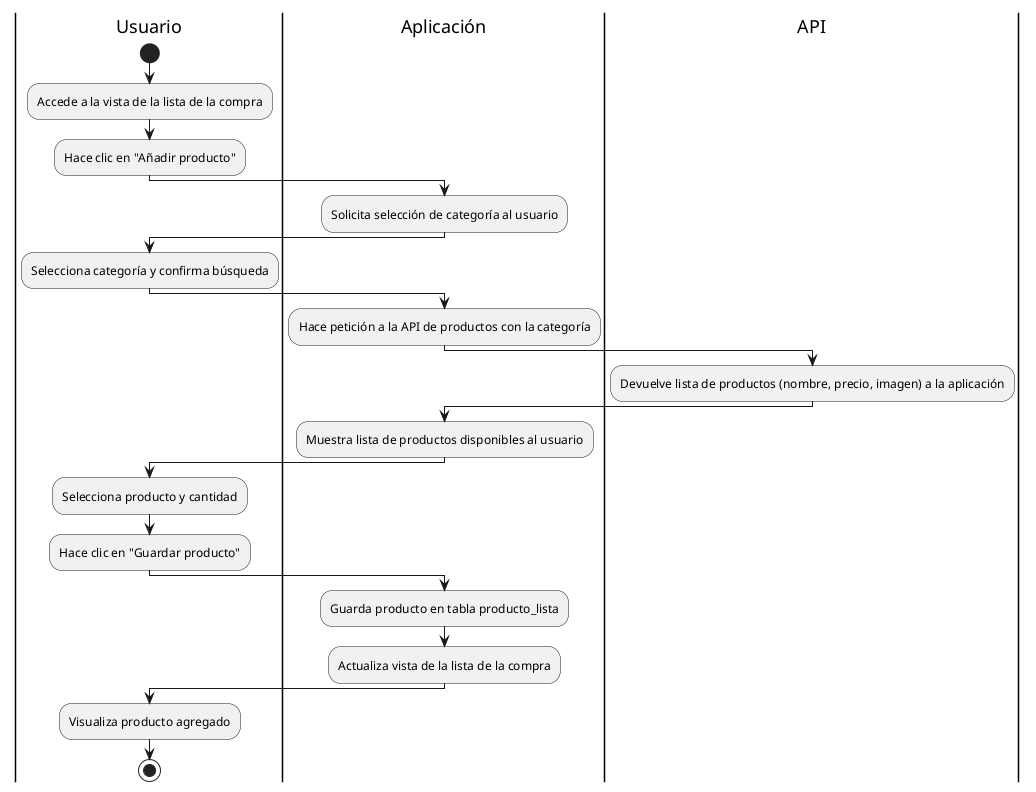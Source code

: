 @startuml AñadirProducto
|Usuario|
start
:Accede a la vista de la lista de la compra;
:Hace clic en "Añadir producto";
|Aplicación|
:Solicita selección de categoría al usuario;
|Usuario|
:Selecciona categoría y confirma búsqueda;
|Aplicación|
:Hace petición a la API de productos con la categoría;
|API|
:Devuelve lista de productos (nombre, precio, imagen) a la aplicación;
|Aplicación|
:Muestra lista de productos disponibles al usuario;
|Usuario|
:Selecciona producto y cantidad;
:Hace clic en "Guardar producto";
|Aplicación|
:Guarda producto en tabla producto_lista;
:Actualiza vista de la lista de la compra;
|Usuario|
:Visualiza producto agregado;
stop
@enduml


